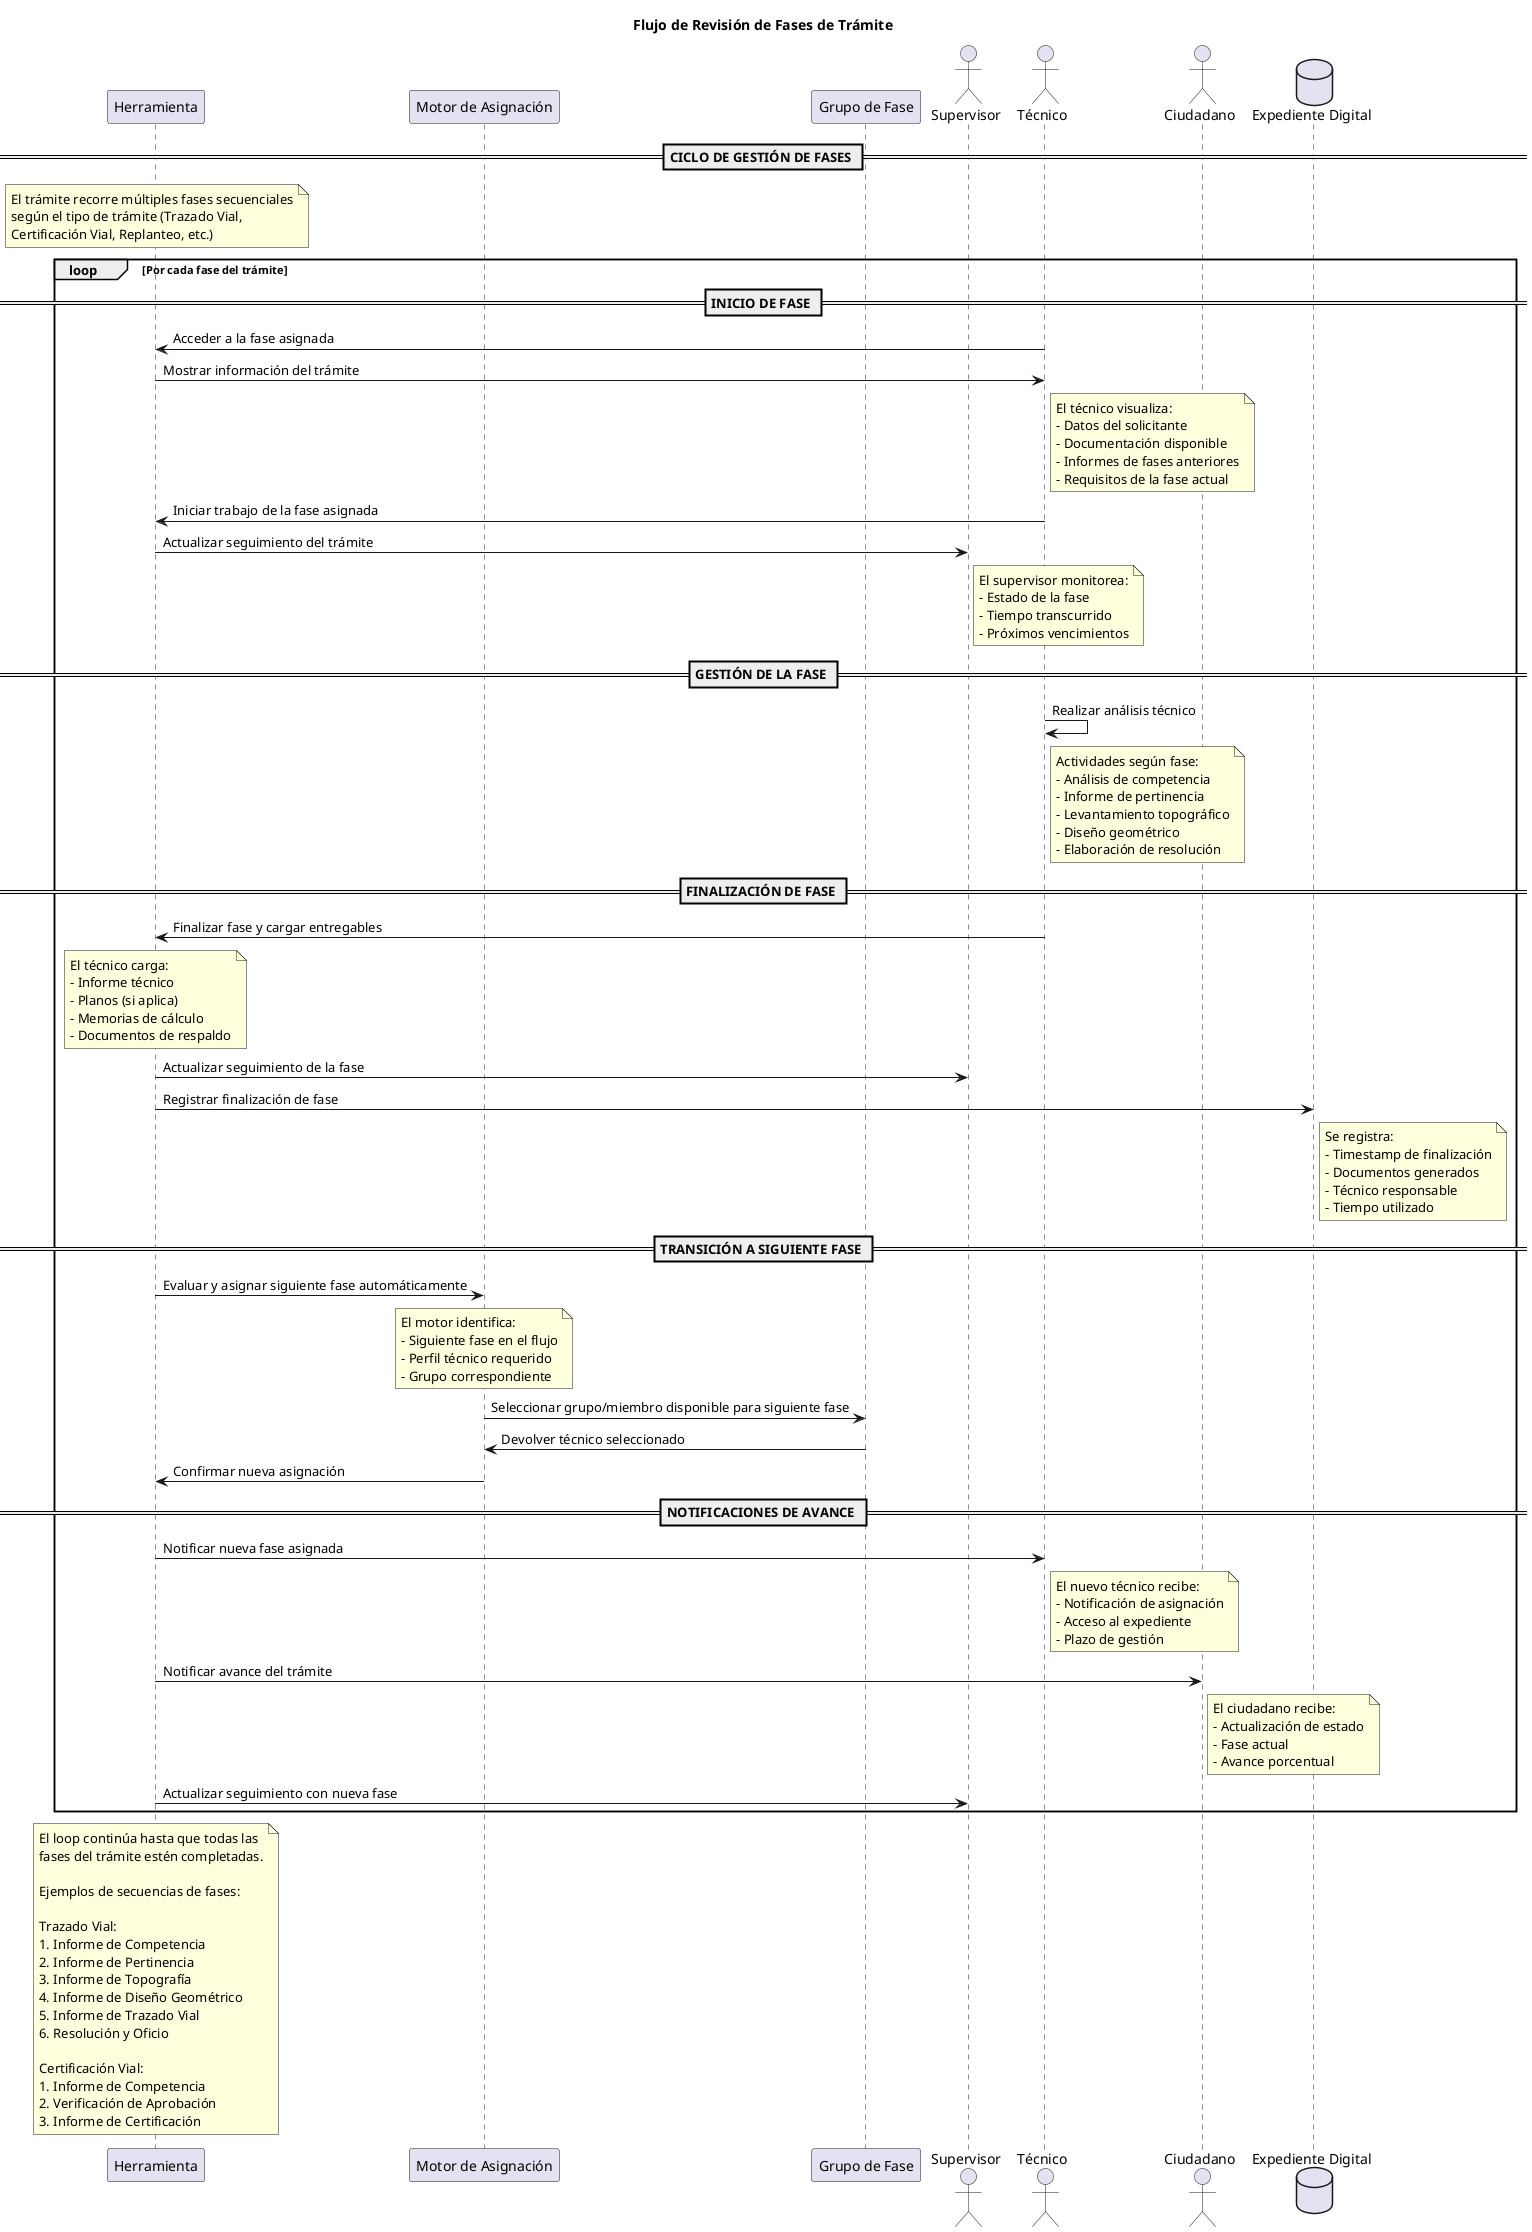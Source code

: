 @startuml
title Flujo de Revisión de Fases de Trámite

participant "Herramienta" as Herramienta
participant "Motor de Asignación" as Motor
participant "Grupo de Fase" as GrupoFase
actor "Supervisor" as Supervisor
actor "Técnico" as Tecnico
actor "Ciudadano" as Ciudadano
database "Expediente Digital" as BD

== CICLO DE GESTIÓN DE FASES ==

note over Herramienta
  El trámite recorre múltiples fases secuenciales
  según el tipo de trámite (Trazado Vial, 
  Certificación Vial, Replanteo, etc.)
end note

loop Por cada fase del trámite
  
  == INICIO DE FASE ==
  Tecnico -> Herramienta : Acceder a la fase asignada
  Herramienta -> Tecnico : Mostrar información del trámite
  note right of Tecnico
    El técnico visualiza:
    - Datos del solicitante
    - Documentación disponible
    - Informes de fases anteriores
    - Requisitos de la fase actual
  end note
  
  Tecnico -> Herramienta : Iniciar trabajo de la fase asignada
  Herramienta -> Supervisor : Actualizar seguimiento del trámite
  note right of Supervisor
    El supervisor monitorea:
    - Estado de la fase
    - Tiempo transcurrido
    - Próximos vencimientos
  end note
  
  == GESTIÓN DE LA FASE ==
  Tecnico -> Tecnico : Realizar análisis técnico
  note right of Tecnico
    Actividades según fase:
    - Análisis de competencia
    - Informe de pertinencia
    - Levantamiento topográfico
    - Diseño geométrico
    - Elaboración de resolución
  end note
  
  == FINALIZACIÓN DE FASE ==
  Tecnico -> Herramienta : Finalizar fase y cargar entregables
  note over Herramienta
    El técnico carga:
    - Informe técnico
    - Planos (si aplica)
    - Memorias de cálculo
    - Documentos de respaldo
  end note
  
  Herramienta -> Supervisor : Actualizar seguimiento de la fase
  Herramienta -> BD : Registrar finalización de fase
  note right of BD
    Se registra:
    - Timestamp de finalización
    - Documentos generados
    - Técnico responsable
    - Tiempo utilizado
  end note
  
  == TRANSICIÓN A SIGUIENTE FASE ==
  Herramienta -> Motor : Evaluar y asignar siguiente fase automáticamente
  note over Motor
    El motor identifica:
    - Siguiente fase en el flujo
    - Perfil técnico requerido
    - Grupo correspondiente
  end note
  
  Motor -> GrupoFase : Seleccionar grupo/miembro disponible para siguiente fase
  GrupoFase -> Motor : Devolver técnico seleccionado
  Motor -> Herramienta : Confirmar nueva asignación
  
  == NOTIFICACIONES DE AVANCE ==
  Herramienta -> Tecnico : Notificar nueva fase asignada
  note right of Tecnico
    El nuevo técnico recibe:
    - Notificación de asignación
    - Acceso al expediente
    - Plazo de gestión
  end note
  
  Herramienta -> Ciudadano : Notificar avance del trámite
  note right of Ciudadano
    El ciudadano recibe:
    - Actualización de estado
    - Fase actual
    - Avance porcentual
  end note
  
  Herramienta -> Supervisor : Actualizar seguimiento con nueva fase
  
end

note over Herramienta
  El loop continúa hasta que todas las
  fases del trámite estén completadas.
  
  Ejemplos de secuencias de fases:
  
  Trazado Vial:
  1. Informe de Competencia
  2. Informe de Pertinencia
  3. Informe de Topografía
  4. Informe de Diseño Geométrico
  5. Informe de Trazado Vial
  6. Resolución y Oficio
  
  Certificación Vial:
  1. Informe de Competencia
  2. Verificación de Aprobación
  3. Informe de Certificación
end note

@enduml

